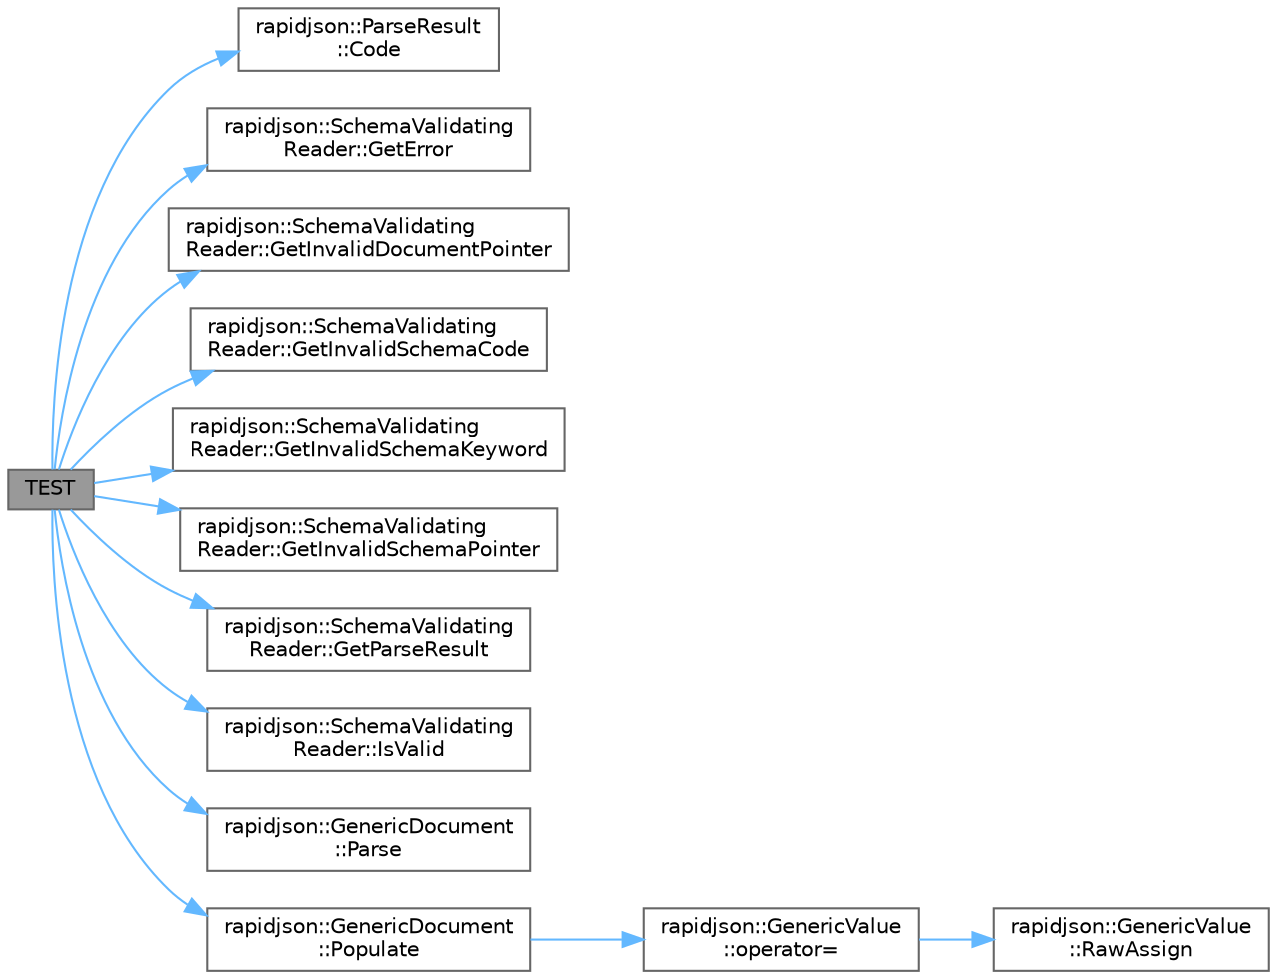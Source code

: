 digraph "TEST"
{
 // LATEX_PDF_SIZE
  bgcolor="transparent";
  edge [fontname=Helvetica,fontsize=10,labelfontname=Helvetica,labelfontsize=10];
  node [fontname=Helvetica,fontsize=10,shape=box,height=0.2,width=0.4];
  rankdir="LR";
  Node1 [id="Node000001",label="TEST",height=0.2,width=0.4,color="gray40", fillcolor="grey60", style="filled", fontcolor="black",tooltip=" "];
  Node1 -> Node2 [id="edge1_Node000001_Node000002",color="steelblue1",style="solid",tooltip=" "];
  Node2 [id="Node000002",label="rapidjson::ParseResult\l::Code",height=0.2,width=0.4,color="grey40", fillcolor="white", style="filled",URL="$structrapidjson_1_1_parse_result.html#a3c6a1f7b7dc21363a255eb10a3c0e00e",tooltip="Get the error code."];
  Node1 -> Node3 [id="edge2_Node000001_Node000003",color="steelblue1",style="solid",tooltip=" "];
  Node3 [id="Node000003",label="rapidjson::SchemaValidating\lReader::GetError",height=0.2,width=0.4,color="grey40", fillcolor="white", style="filled",URL="$classrapidjson_1_1_schema_validating_reader.html#add83b9aad04be08d48a77ea4d93e0674",tooltip=" "];
  Node1 -> Node4 [id="edge3_Node000001_Node000004",color="steelblue1",style="solid",tooltip=" "];
  Node4 [id="Node000004",label="rapidjson::SchemaValidating\lReader::GetInvalidDocumentPointer",height=0.2,width=0.4,color="grey40", fillcolor="white", style="filled",URL="$classrapidjson_1_1_schema_validating_reader.html#a9702059f4bbc7736577abeb250abee7f",tooltip=" "];
  Node1 -> Node5 [id="edge4_Node000001_Node000005",color="steelblue1",style="solid",tooltip=" "];
  Node5 [id="Node000005",label="rapidjson::SchemaValidating\lReader::GetInvalidSchemaCode",height=0.2,width=0.4,color="grey40", fillcolor="white", style="filled",URL="$classrapidjson_1_1_schema_validating_reader.html#ae98f0c61bf10b499ccf7ef882954fe04",tooltip=" "];
  Node1 -> Node6 [id="edge5_Node000001_Node000006",color="steelblue1",style="solid",tooltip=" "];
  Node6 [id="Node000006",label="rapidjson::SchemaValidating\lReader::GetInvalidSchemaKeyword",height=0.2,width=0.4,color="grey40", fillcolor="white", style="filled",URL="$classrapidjson_1_1_schema_validating_reader.html#a4c59d698df3e07d58c3dd232cc94df03",tooltip=" "];
  Node1 -> Node7 [id="edge6_Node000001_Node000007",color="steelblue1",style="solid",tooltip=" "];
  Node7 [id="Node000007",label="rapidjson::SchemaValidating\lReader::GetInvalidSchemaPointer",height=0.2,width=0.4,color="grey40", fillcolor="white", style="filled",URL="$classrapidjson_1_1_schema_validating_reader.html#a5e8fd4d351c6814515910698d18acbaf",tooltip=" "];
  Node1 -> Node8 [id="edge7_Node000001_Node000008",color="steelblue1",style="solid",tooltip=" "];
  Node8 [id="Node000008",label="rapidjson::SchemaValidating\lReader::GetParseResult",height=0.2,width=0.4,color="grey40", fillcolor="white", style="filled",URL="$classrapidjson_1_1_schema_validating_reader.html#a492ef70b3b022a81b4daee082fce9b3d",tooltip=" "];
  Node1 -> Node9 [id="edge8_Node000001_Node000009",color="steelblue1",style="solid",tooltip=" "];
  Node9 [id="Node000009",label="rapidjson::SchemaValidating\lReader::IsValid",height=0.2,width=0.4,color="grey40", fillcolor="white", style="filled",URL="$classrapidjson_1_1_schema_validating_reader.html#a803e1eff3f4fa021e56c6583c45c9fb4",tooltip=" "];
  Node1 -> Node10 [id="edge9_Node000001_Node000010",color="steelblue1",style="solid",tooltip=" "];
  Node10 [id="Node000010",label="rapidjson::GenericDocument\l::Parse",height=0.2,width=0.4,color="grey40", fillcolor="white", style="filled",URL="$classrapidjson_1_1_generic_document.html#aa54ac886c9e93102216c4e1b4126cb76",tooltip="Parse JSON text from a read-only string (with Encoding conversion)"];
  Node1 -> Node11 [id="edge10_Node000001_Node000011",color="steelblue1",style="solid",tooltip=" "];
  Node11 [id="Node000011",label="rapidjson::GenericDocument\l::Populate",height=0.2,width=0.4,color="grey40", fillcolor="white", style="filled",URL="$classrapidjson_1_1_generic_document.html#a0132fa5625a0505e019853595caca5a8",tooltip="Populate this document by a generator which produces SAX events."];
  Node11 -> Node12 [id="edge11_Node000011_Node000012",color="steelblue1",style="solid",tooltip=" "];
  Node12 [id="Node000012",label="rapidjson::GenericValue\l::operator=",height=0.2,width=0.4,color="grey40", fillcolor="white", style="filled",URL="$classrapidjson_1_1_generic_value.html#a37fa30cf48e0a0724a8e7323fc2fef41",tooltip="Assignment with move semantics."];
  Node12 -> Node13 [id="edge12_Node000012_Node000013",color="steelblue1",style="solid",tooltip=" "];
  Node13 [id="Node000013",label="rapidjson::GenericValue\l::RawAssign",height=0.2,width=0.4,color="grey40", fillcolor="white", style="filled",URL="$classrapidjson_1_1_generic_value.html#a00efe429e27f95dca17b19519b3cea9e",tooltip="Assignment without calling destructor."];
}
